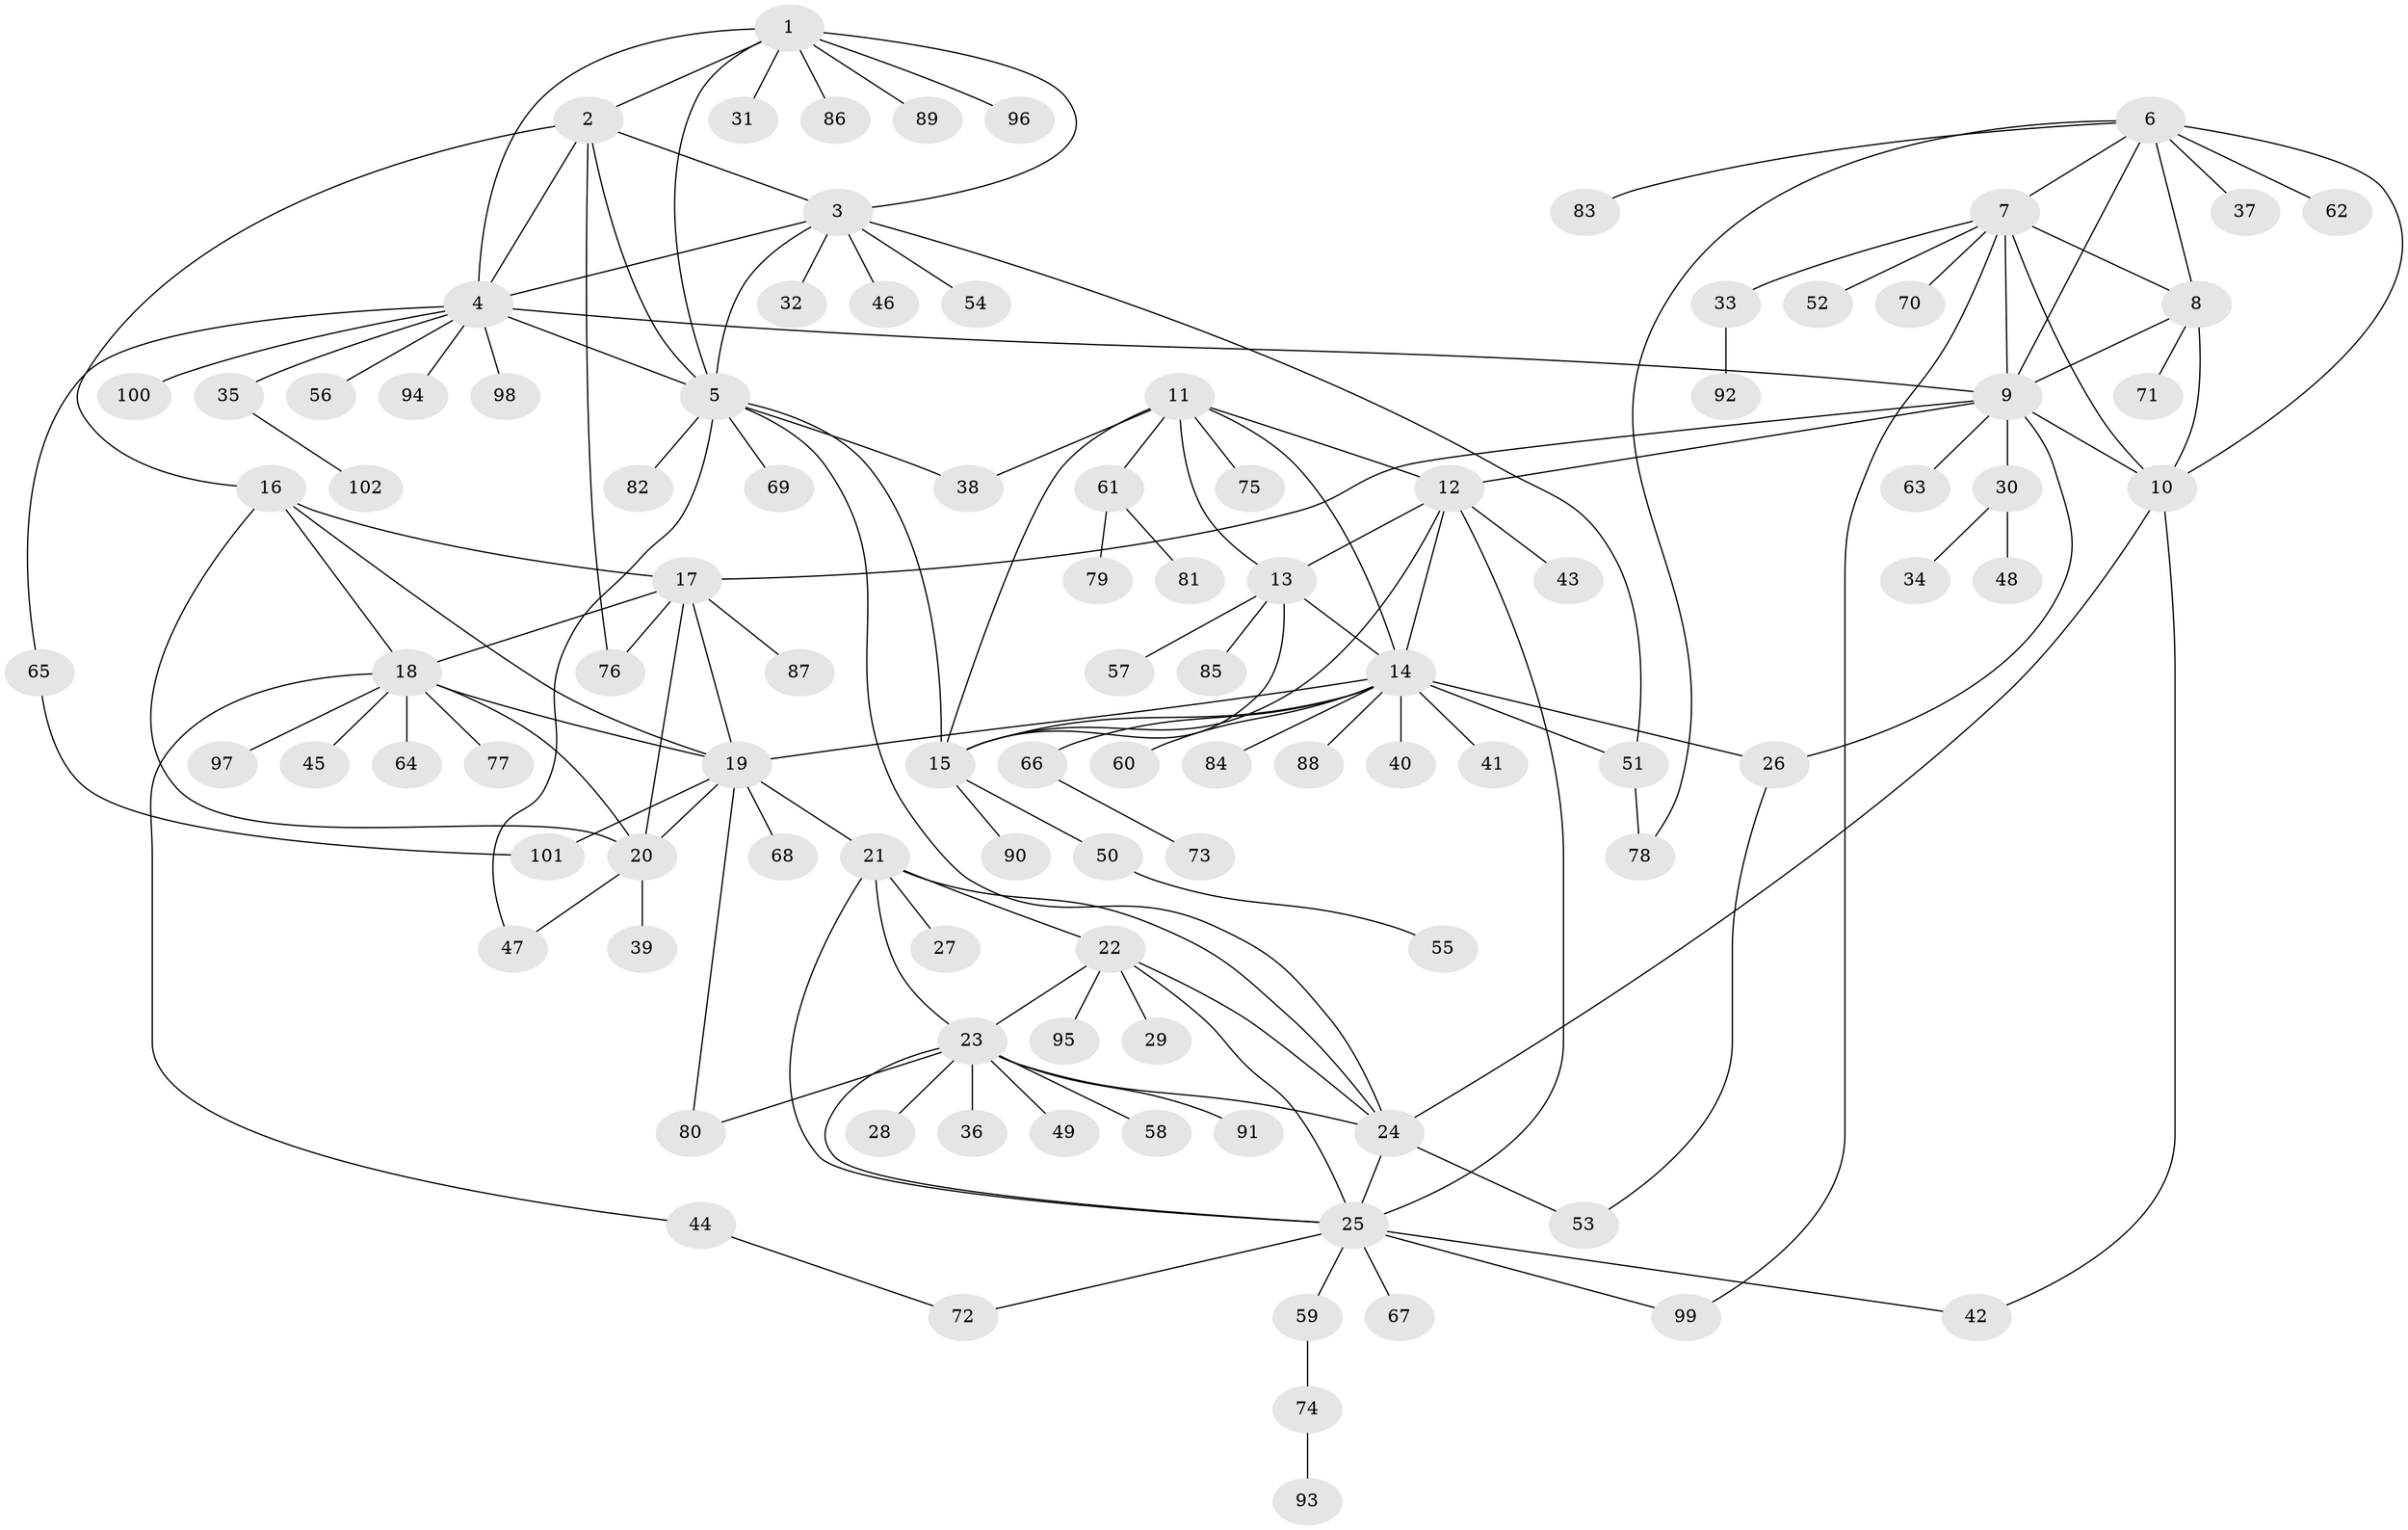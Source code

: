 // coarse degree distribution, {6: 0.06578947368421052, 9: 0.039473684210526314, 17: 0.013157894736842105, 5: 0.039473684210526314, 8: 0.02631578947368421, 13: 0.013157894736842105, 10: 0.02631578947368421, 4: 0.013157894736842105, 7: 0.013157894736842105, 1: 0.6052631578947368, 2: 0.13157894736842105, 3: 0.013157894736842105}
// Generated by graph-tools (version 1.1) at 2025/52/02/27/25 19:52:16]
// undirected, 102 vertices, 149 edges
graph export_dot {
graph [start="1"]
  node [color=gray90,style=filled];
  1;
  2;
  3;
  4;
  5;
  6;
  7;
  8;
  9;
  10;
  11;
  12;
  13;
  14;
  15;
  16;
  17;
  18;
  19;
  20;
  21;
  22;
  23;
  24;
  25;
  26;
  27;
  28;
  29;
  30;
  31;
  32;
  33;
  34;
  35;
  36;
  37;
  38;
  39;
  40;
  41;
  42;
  43;
  44;
  45;
  46;
  47;
  48;
  49;
  50;
  51;
  52;
  53;
  54;
  55;
  56;
  57;
  58;
  59;
  60;
  61;
  62;
  63;
  64;
  65;
  66;
  67;
  68;
  69;
  70;
  71;
  72;
  73;
  74;
  75;
  76;
  77;
  78;
  79;
  80;
  81;
  82;
  83;
  84;
  85;
  86;
  87;
  88;
  89;
  90;
  91;
  92;
  93;
  94;
  95;
  96;
  97;
  98;
  99;
  100;
  101;
  102;
  1 -- 2;
  1 -- 3;
  1 -- 4;
  1 -- 5;
  1 -- 31;
  1 -- 86;
  1 -- 89;
  1 -- 96;
  2 -- 3;
  2 -- 4;
  2 -- 5;
  2 -- 16;
  2 -- 76;
  3 -- 4;
  3 -- 5;
  3 -- 32;
  3 -- 46;
  3 -- 51;
  3 -- 54;
  4 -- 5;
  4 -- 9;
  4 -- 35;
  4 -- 56;
  4 -- 65;
  4 -- 94;
  4 -- 98;
  4 -- 100;
  5 -- 15;
  5 -- 24;
  5 -- 38;
  5 -- 47;
  5 -- 69;
  5 -- 82;
  6 -- 7;
  6 -- 8;
  6 -- 9;
  6 -- 10;
  6 -- 37;
  6 -- 62;
  6 -- 78;
  6 -- 83;
  7 -- 8;
  7 -- 9;
  7 -- 10;
  7 -- 33;
  7 -- 52;
  7 -- 70;
  7 -- 99;
  8 -- 9;
  8 -- 10;
  8 -- 71;
  9 -- 10;
  9 -- 12;
  9 -- 17;
  9 -- 26;
  9 -- 30;
  9 -- 63;
  10 -- 24;
  10 -- 42;
  11 -- 12;
  11 -- 13;
  11 -- 14;
  11 -- 15;
  11 -- 38;
  11 -- 61;
  11 -- 75;
  12 -- 13;
  12 -- 14;
  12 -- 15;
  12 -- 25;
  12 -- 43;
  13 -- 14;
  13 -- 15;
  13 -- 57;
  13 -- 85;
  14 -- 15;
  14 -- 19;
  14 -- 26;
  14 -- 40;
  14 -- 41;
  14 -- 51;
  14 -- 60;
  14 -- 66;
  14 -- 84;
  14 -- 88;
  15 -- 50;
  15 -- 90;
  16 -- 17;
  16 -- 18;
  16 -- 19;
  16 -- 20;
  17 -- 18;
  17 -- 19;
  17 -- 20;
  17 -- 76;
  17 -- 87;
  18 -- 19;
  18 -- 20;
  18 -- 44;
  18 -- 45;
  18 -- 64;
  18 -- 77;
  18 -- 97;
  19 -- 20;
  19 -- 21;
  19 -- 68;
  19 -- 80;
  19 -- 101;
  20 -- 39;
  20 -- 47;
  21 -- 22;
  21 -- 23;
  21 -- 24;
  21 -- 25;
  21 -- 27;
  22 -- 23;
  22 -- 24;
  22 -- 25;
  22 -- 29;
  22 -- 95;
  23 -- 24;
  23 -- 25;
  23 -- 28;
  23 -- 36;
  23 -- 49;
  23 -- 58;
  23 -- 80;
  23 -- 91;
  24 -- 25;
  24 -- 53;
  25 -- 42;
  25 -- 59;
  25 -- 67;
  25 -- 72;
  25 -- 99;
  26 -- 53;
  30 -- 34;
  30 -- 48;
  33 -- 92;
  35 -- 102;
  44 -- 72;
  50 -- 55;
  51 -- 78;
  59 -- 74;
  61 -- 79;
  61 -- 81;
  65 -- 101;
  66 -- 73;
  74 -- 93;
}
